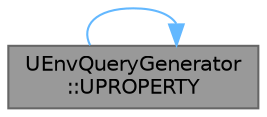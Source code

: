 digraph "UEnvQueryGenerator::UPROPERTY"
{
 // INTERACTIVE_SVG=YES
 // LATEX_PDF_SIZE
  bgcolor="transparent";
  edge [fontname=Helvetica,fontsize=10,labelfontname=Helvetica,labelfontsize=10];
  node [fontname=Helvetica,fontsize=10,shape=box,height=0.2,width=0.4];
  rankdir="LR";
  Node1 [id="Node000001",label="UEnvQueryGenerator\l::UPROPERTY",height=0.2,width=0.4,color="gray40", fillcolor="grey60", style="filled", fontcolor="black",tooltip="type of generated items"];
  Node1 -> Node1 [id="edge1_Node000001_Node000001",color="steelblue1",style="solid",tooltip=" "];
}
